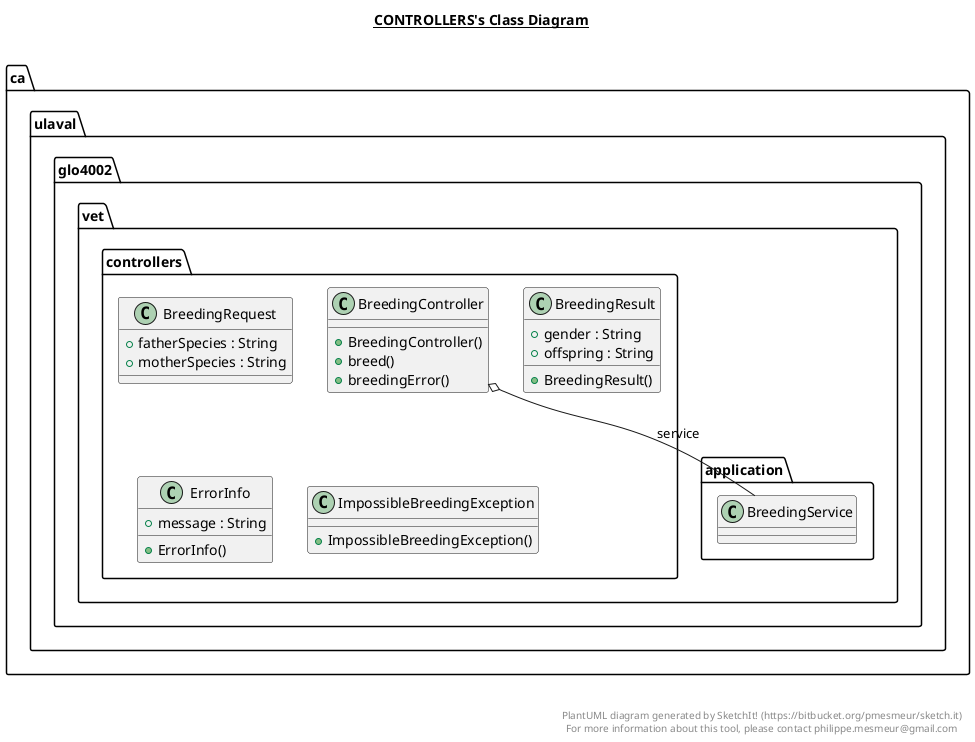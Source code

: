@startuml

title __CONTROLLERS's Class Diagram__\n

  namespace ca.ulaval.glo4002.vet {
    namespace controllers {
      class ca.ulaval.glo4002.vet.controllers.BreedingController {
          + BreedingController()
          + breed()
          + breedingError()
      }
    }
  }
  

  namespace ca.ulaval.glo4002.vet {
    namespace controllers {
      class ca.ulaval.glo4002.vet.controllers.BreedingRequest {
          + fatherSpecies : String
          + motherSpecies : String
      }
    }
  }
  

  namespace ca.ulaval.glo4002.vet {
    namespace controllers {
      class ca.ulaval.glo4002.vet.controllers.BreedingResult {
          + gender : String
          + offspring : String
          + BreedingResult()
      }
    }
  }
  

  namespace ca.ulaval.glo4002.vet {
    namespace controllers {
      class ca.ulaval.glo4002.vet.controllers.ErrorInfo {
          + message : String
          + ErrorInfo()
      }
    }
  }
  

  namespace ca.ulaval.glo4002.vet {
    namespace controllers {
      class ca.ulaval.glo4002.vet.controllers.ImpossibleBreedingException {
          + ImpossibleBreedingException()
      }
    }
  }
  

  ca.ulaval.glo4002.vet.controllers.BreedingController o-- ca.ulaval.glo4002.vet.application.BreedingService : service


right footer


PlantUML diagram generated by SketchIt! (https://bitbucket.org/pmesmeur/sketch.it)
For more information about this tool, please contact philippe.mesmeur@gmail.com
endfooter

@enduml
